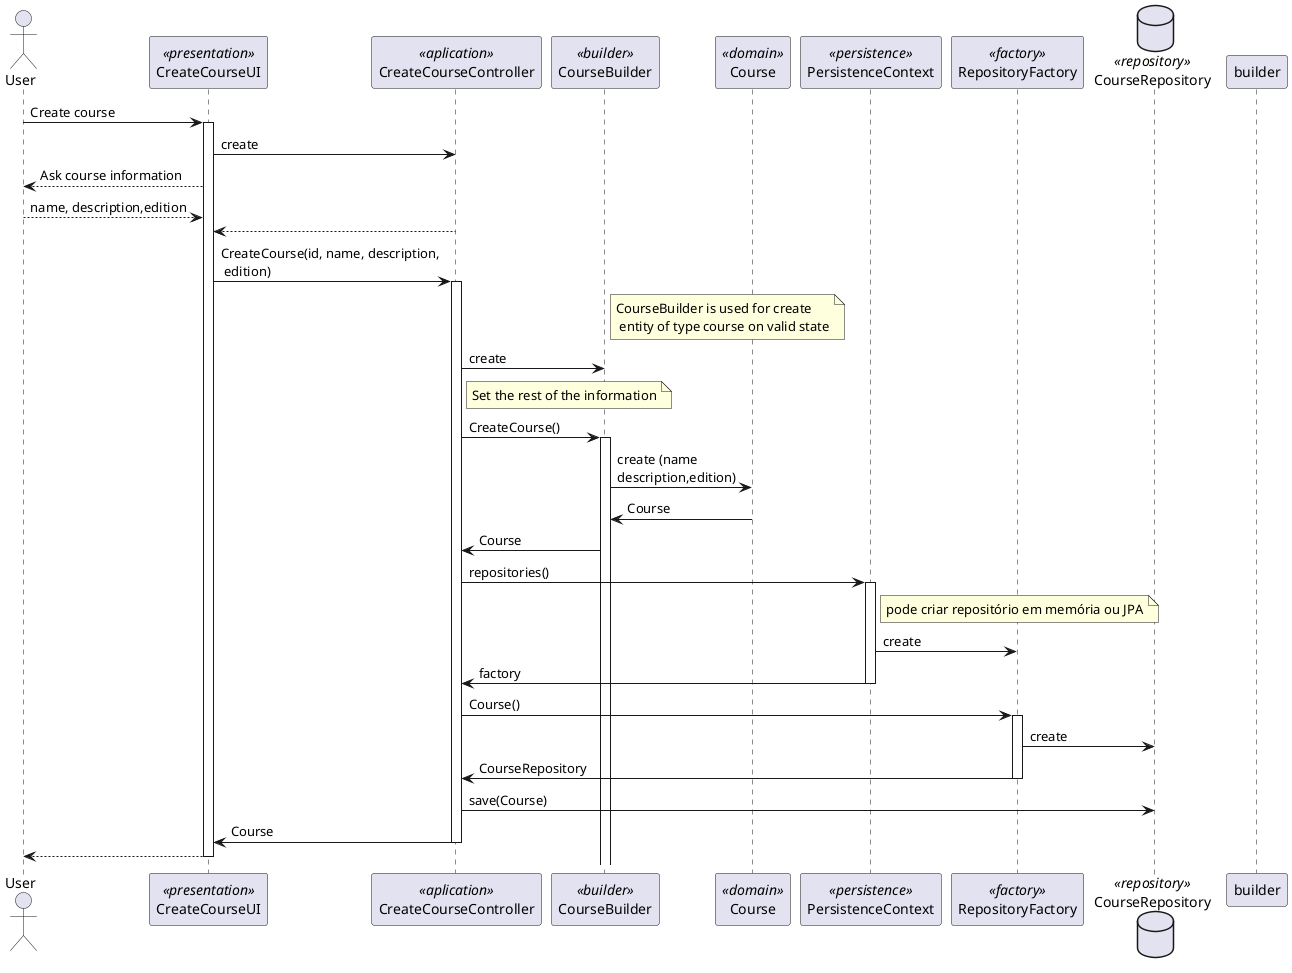 @startuml
actor User as Actor
participant CreateCourseUI as UI <<presentation>>
participant CreateCourseController as Controller <<aplication>>
participant CourseBuilder as Builder <<builder>>
participant Course as Domain <<domain>>
participant PersistenceContext as Persistence <<persistence>>
participant RepositoryFactory as Factory <<factory>>
database CourseRepository as Repository <<repository>>

Actor -> UI: Create course
activate UI
    UI -> Controller: create
    UI --> Actor: Ask course information
    Actor --> UI: name, description,edition
    Controller--> UI

    UI -> Controller: CreateCourse(id, name, description,\n edition)
    activate Controller
        note right of Builder:CourseBuilder is used for create \n entity of type course on valid state
        Controller -> Builder: create

        note right of Controller: Set the rest of the information
        Controller -> Builder: CreateCourse()
        activate Builder
            Builder -> Domain: create (name\ndescription,edition)
            Domain -> Builder: Course
            Builder -> Controller: Course
        deactivate builder

        Controller -> Persistence: repositories()
        activate Persistence
            note right of Persistence: pode criar repositório em memória ou JPA
            Persistence -> Factory: create
            Persistence -> Controller: factory
        deactivate Persistence

        Controller -> Factory: Course()
        activate Factory
            Factory -> Repository: create
            Factory -> Controller: CourseRepository
        deactivate Factory

        Controller->Repository:save(Course)
        Controller->UI: Course
    deactivate Controller

    UI-->Actor:
deactivate UI
@enduml